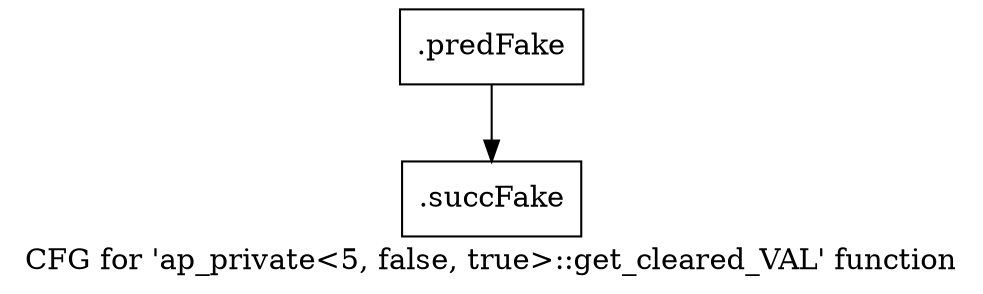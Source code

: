 digraph "CFG for 'ap_private\<5, false, true\>::get_cleared_VAL' function" {
	label="CFG for 'ap_private\<5, false, true\>::get_cleared_VAL' function";

	Node0x5ab4790 [shape=record,filename="",linenumber="",label="{.predFake}"];
	Node0x5ab4790 -> Node0x60fea60[ callList="" memoryops="" filename="/mnt/xilinx/Vitis_HLS/2021.2/include/etc/ap_private.h" execusionnum="285"];
	Node0x60fea60 [shape=record,filename="/mnt/xilinx/Vitis_HLS/2021.2/include/etc/ap_private.h",linenumber="1448",label="{.succFake}"];
}
